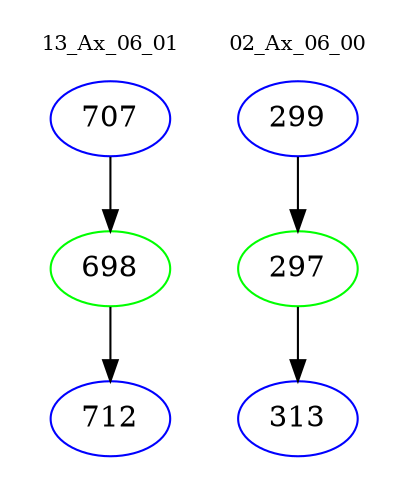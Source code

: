 digraph{
subgraph cluster_0 {
color = white
label = "13_Ax_06_01";
fontsize=10;
T0_707 [label="707", color="blue"]
T0_707 -> T0_698 [color="black"]
T0_698 [label="698", color="green"]
T0_698 -> T0_712 [color="black"]
T0_712 [label="712", color="blue"]
}
subgraph cluster_1 {
color = white
label = "02_Ax_06_00";
fontsize=10;
T1_299 [label="299", color="blue"]
T1_299 -> T1_297 [color="black"]
T1_297 [label="297", color="green"]
T1_297 -> T1_313 [color="black"]
T1_313 [label="313", color="blue"]
}
}
